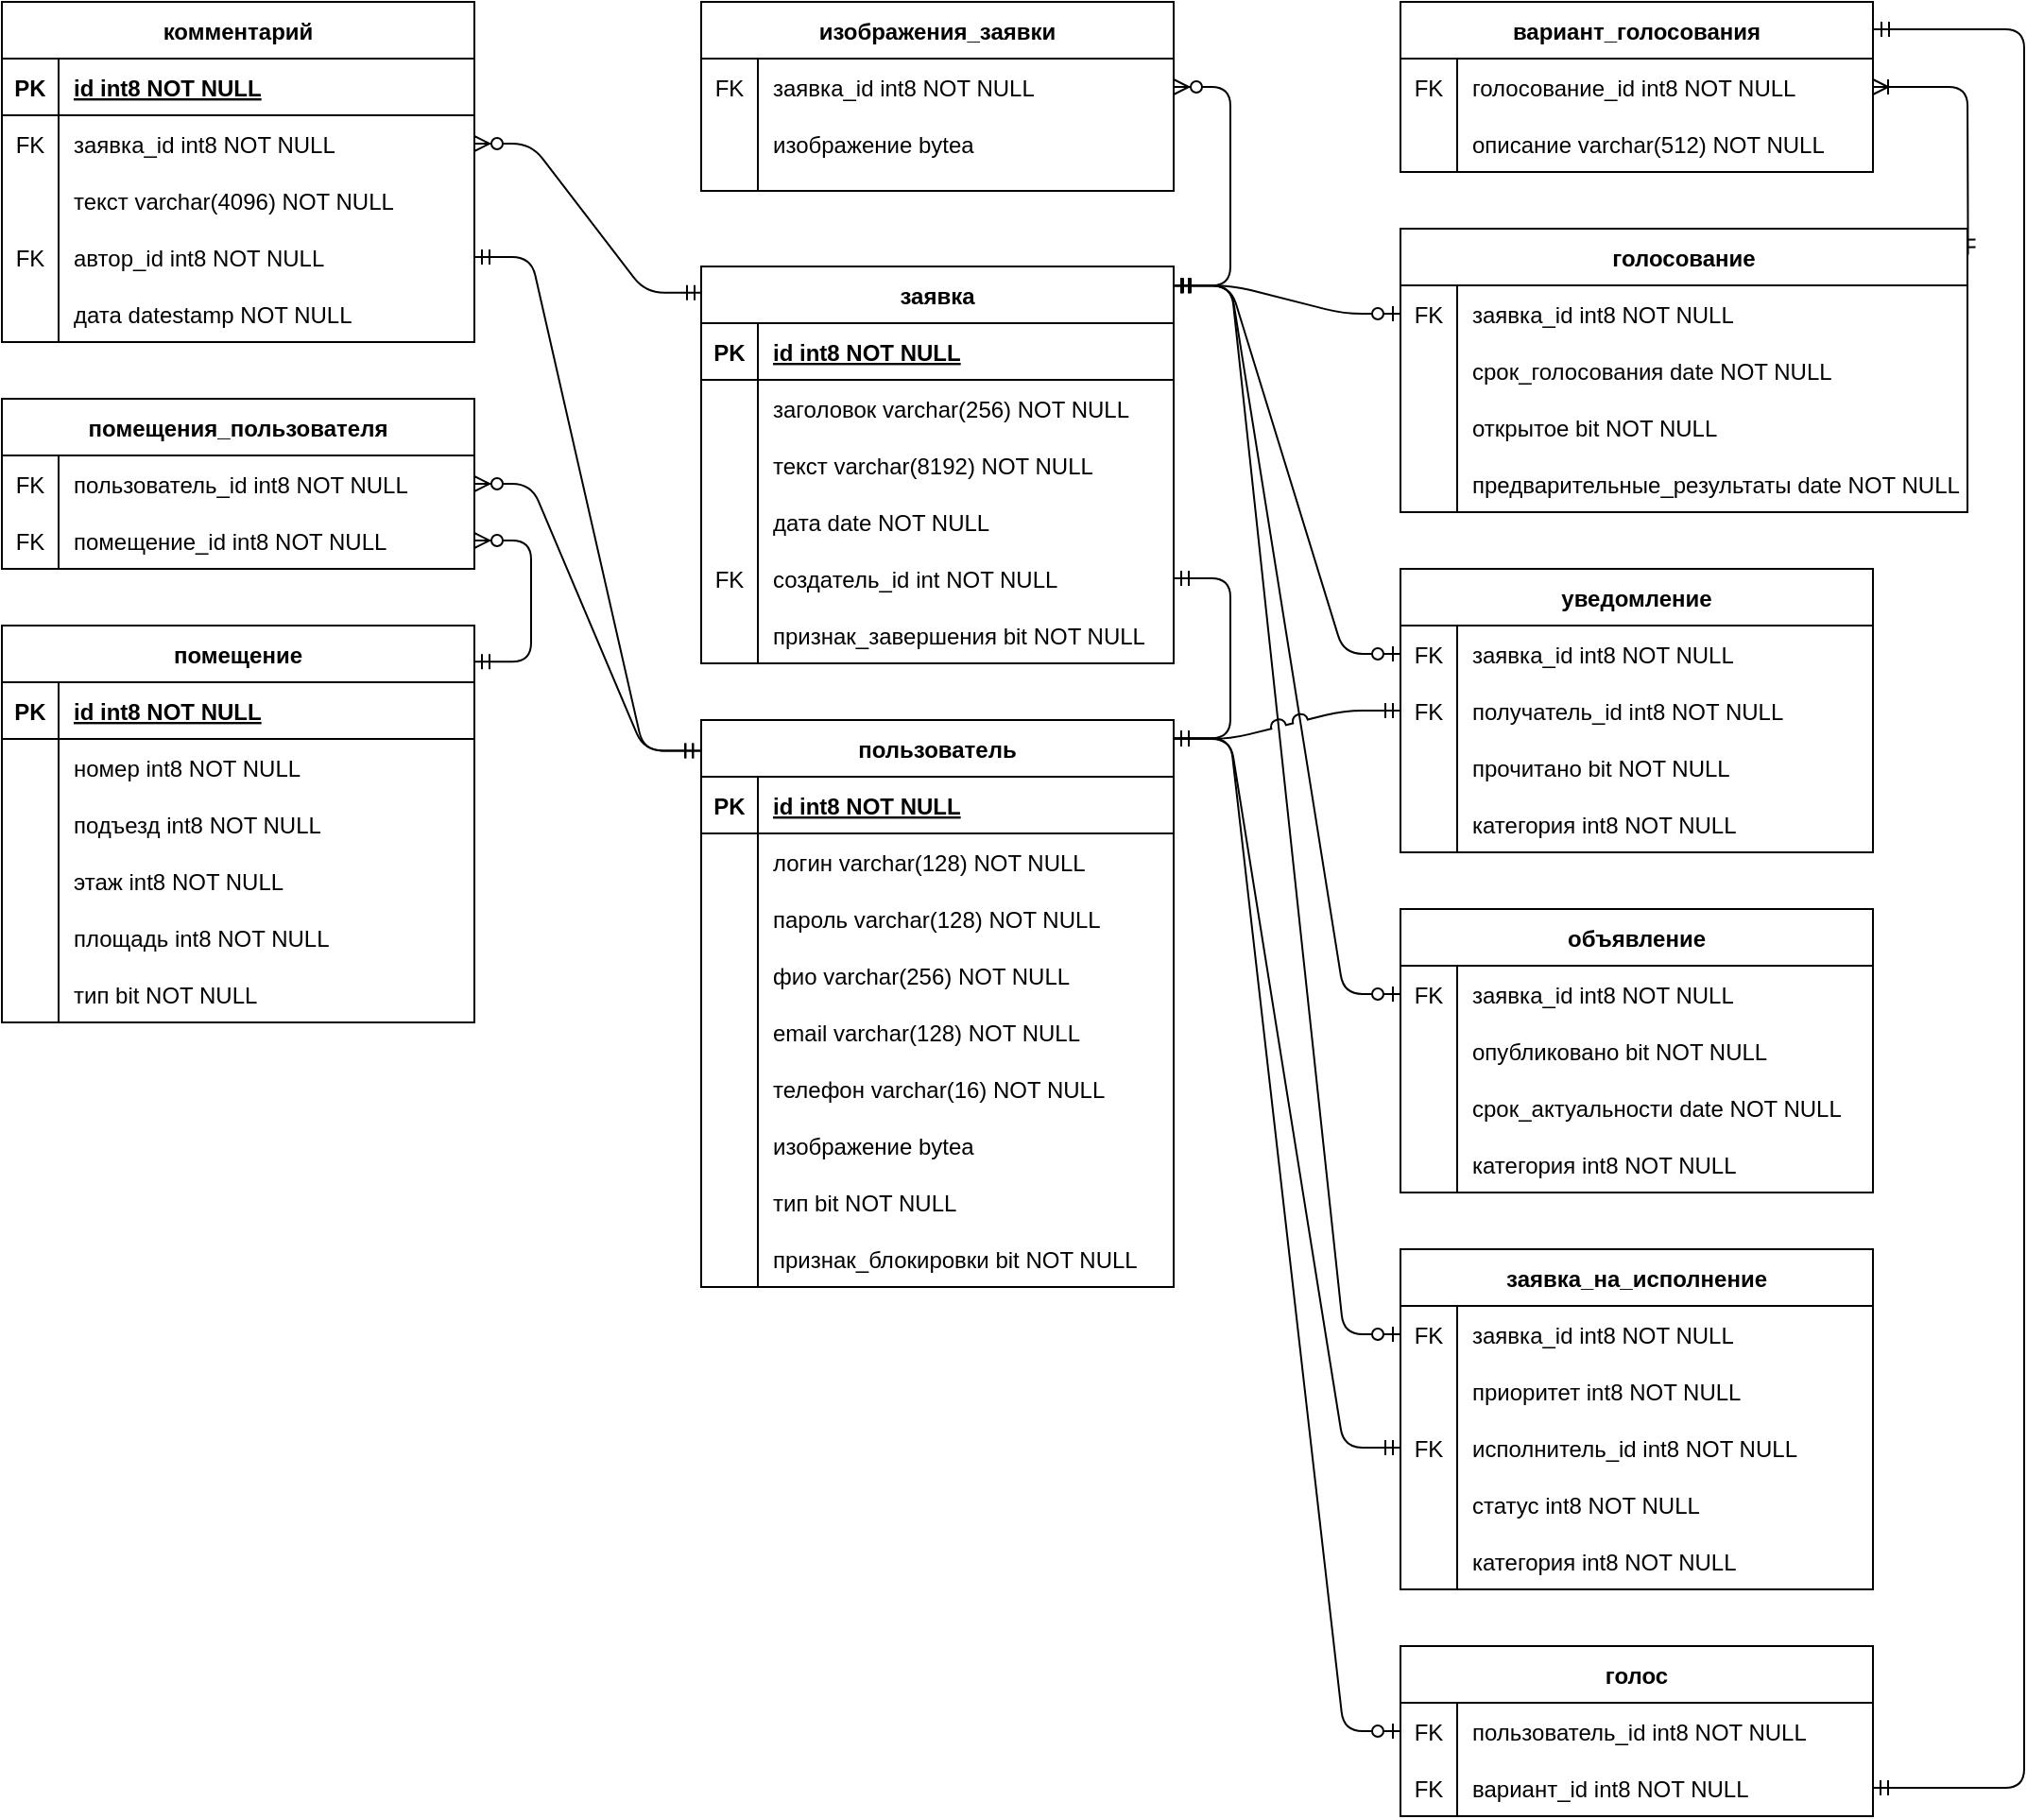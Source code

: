 <mxfile version="15.8.7" type="device"><diagram id="R2lEEEUBdFMjLlhIrx00" name="Page-1"><mxGraphModel dx="2926" dy="1074" grid="1" gridSize="10" guides="1" tooltips="1" connect="1" arrows="1" fold="1" page="1" pageScale="1" pageWidth="850" pageHeight="1100" math="0" shadow="0" extFonts="Permanent Marker^https://fonts.googleapis.com/css?family=Permanent+Marker"><root><mxCell id="0"/><mxCell id="1" parent="0"/><mxCell id="8ZTCsH6urxIoF9FmZI5w-26" value="пользователь" style="shape=table;startSize=30;container=1;collapsible=1;childLayout=tableLayout;fixedRows=1;rowLines=0;fontStyle=1;align=center;resizeLast=1;" parent="1" vertex="1"><mxGeometry x="-430" y="420" width="250" height="300" as="geometry"/></mxCell><mxCell id="8ZTCsH6urxIoF9FmZI5w-27" value="" style="shape=partialRectangle;collapsible=0;dropTarget=0;pointerEvents=0;fillColor=none;points=[[0,0.5],[1,0.5]];portConstraint=eastwest;top=0;left=0;right=0;bottom=1;" parent="8ZTCsH6urxIoF9FmZI5w-26" vertex="1"><mxGeometry y="30" width="250" height="30" as="geometry"/></mxCell><mxCell id="8ZTCsH6urxIoF9FmZI5w-28" value="PK" style="shape=partialRectangle;overflow=hidden;connectable=0;fillColor=none;top=0;left=0;bottom=0;right=0;fontStyle=1;" parent="8ZTCsH6urxIoF9FmZI5w-27" vertex="1"><mxGeometry width="30" height="30" as="geometry"><mxRectangle width="30" height="30" as="alternateBounds"/></mxGeometry></mxCell><mxCell id="8ZTCsH6urxIoF9FmZI5w-29" value="id int8 NOT NULL " style="shape=partialRectangle;overflow=hidden;connectable=0;fillColor=none;top=0;left=0;bottom=0;right=0;align=left;spacingLeft=6;fontStyle=5;" parent="8ZTCsH6urxIoF9FmZI5w-27" vertex="1"><mxGeometry x="30" width="220" height="30" as="geometry"><mxRectangle width="220" height="30" as="alternateBounds"/></mxGeometry></mxCell><mxCell id="8ZTCsH6urxIoF9FmZI5w-30" value="" style="shape=partialRectangle;collapsible=0;dropTarget=0;pointerEvents=0;fillColor=none;points=[[0,0.5],[1,0.5]];portConstraint=eastwest;top=0;left=0;right=0;bottom=0;" parent="8ZTCsH6urxIoF9FmZI5w-26" vertex="1"><mxGeometry y="60" width="250" height="30" as="geometry"/></mxCell><mxCell id="8ZTCsH6urxIoF9FmZI5w-31" value="" style="shape=partialRectangle;overflow=hidden;connectable=0;fillColor=none;top=0;left=0;bottom=0;right=0;" parent="8ZTCsH6urxIoF9FmZI5w-30" vertex="1"><mxGeometry width="30" height="30" as="geometry"><mxRectangle width="30" height="30" as="alternateBounds"/></mxGeometry></mxCell><mxCell id="8ZTCsH6urxIoF9FmZI5w-32" value="логин varchar(128) NOT NULL" style="shape=partialRectangle;overflow=hidden;connectable=0;fillColor=none;top=0;left=0;bottom=0;right=0;align=left;spacingLeft=6;" parent="8ZTCsH6urxIoF9FmZI5w-30" vertex="1"><mxGeometry x="30" width="220" height="30" as="geometry"><mxRectangle width="220" height="30" as="alternateBounds"/></mxGeometry></mxCell><mxCell id="8ZTCsH6urxIoF9FmZI5w-114" value="" style="shape=partialRectangle;collapsible=0;dropTarget=0;pointerEvents=0;fillColor=none;points=[[0,0.5],[1,0.5]];portConstraint=eastwest;top=0;left=0;right=0;bottom=0;" parent="8ZTCsH6urxIoF9FmZI5w-26" vertex="1"><mxGeometry y="90" width="250" height="30" as="geometry"/></mxCell><mxCell id="8ZTCsH6urxIoF9FmZI5w-115" value="" style="shape=partialRectangle;overflow=hidden;connectable=0;fillColor=none;top=0;left=0;bottom=0;right=0;" parent="8ZTCsH6urxIoF9FmZI5w-114" vertex="1"><mxGeometry width="30" height="30" as="geometry"><mxRectangle width="30" height="30" as="alternateBounds"/></mxGeometry></mxCell><mxCell id="8ZTCsH6urxIoF9FmZI5w-116" value="пароль varchar(128) NOT NULL" style="shape=partialRectangle;overflow=hidden;connectable=0;fillColor=none;top=0;left=0;bottom=0;right=0;align=left;spacingLeft=6;" parent="8ZTCsH6urxIoF9FmZI5w-114" vertex="1"><mxGeometry x="30" width="220" height="30" as="geometry"><mxRectangle width="220" height="30" as="alternateBounds"/></mxGeometry></mxCell><mxCell id="8ZTCsH6urxIoF9FmZI5w-117" value="" style="shape=partialRectangle;collapsible=0;dropTarget=0;pointerEvents=0;fillColor=none;points=[[0,0.5],[1,0.5]];portConstraint=eastwest;top=0;left=0;right=0;bottom=0;" parent="8ZTCsH6urxIoF9FmZI5w-26" vertex="1"><mxGeometry y="120" width="250" height="30" as="geometry"/></mxCell><mxCell id="8ZTCsH6urxIoF9FmZI5w-118" value="" style="shape=partialRectangle;overflow=hidden;connectable=0;fillColor=none;top=0;left=0;bottom=0;right=0;" parent="8ZTCsH6urxIoF9FmZI5w-117" vertex="1"><mxGeometry width="30" height="30" as="geometry"><mxRectangle width="30" height="30" as="alternateBounds"/></mxGeometry></mxCell><mxCell id="8ZTCsH6urxIoF9FmZI5w-119" value="фио varchar(256) NOT NULL" style="shape=partialRectangle;overflow=hidden;connectable=0;fillColor=none;top=0;left=0;bottom=0;right=0;align=left;spacingLeft=6;" parent="8ZTCsH6urxIoF9FmZI5w-117" vertex="1"><mxGeometry x="30" width="220" height="30" as="geometry"><mxRectangle width="220" height="30" as="alternateBounds"/></mxGeometry></mxCell><mxCell id="8ZTCsH6urxIoF9FmZI5w-120" value="" style="shape=partialRectangle;collapsible=0;dropTarget=0;pointerEvents=0;fillColor=none;points=[[0,0.5],[1,0.5]];portConstraint=eastwest;top=0;left=0;right=0;bottom=0;" parent="8ZTCsH6urxIoF9FmZI5w-26" vertex="1"><mxGeometry y="150" width="250" height="30" as="geometry"/></mxCell><mxCell id="8ZTCsH6urxIoF9FmZI5w-121" value="" style="shape=partialRectangle;overflow=hidden;connectable=0;fillColor=none;top=0;left=0;bottom=0;right=0;" parent="8ZTCsH6urxIoF9FmZI5w-120" vertex="1"><mxGeometry width="30" height="30" as="geometry"><mxRectangle width="30" height="30" as="alternateBounds"/></mxGeometry></mxCell><mxCell id="8ZTCsH6urxIoF9FmZI5w-122" value="email varchar(128) NOT NULL" style="shape=partialRectangle;overflow=hidden;connectable=0;fillColor=none;top=0;left=0;bottom=0;right=0;align=left;spacingLeft=6;" parent="8ZTCsH6urxIoF9FmZI5w-120" vertex="1"><mxGeometry x="30" width="220" height="30" as="geometry"><mxRectangle width="220" height="30" as="alternateBounds"/></mxGeometry></mxCell><mxCell id="8ZTCsH6urxIoF9FmZI5w-123" value="" style="shape=partialRectangle;collapsible=0;dropTarget=0;pointerEvents=0;fillColor=none;points=[[0,0.5],[1,0.5]];portConstraint=eastwest;top=0;left=0;right=0;bottom=0;" parent="8ZTCsH6urxIoF9FmZI5w-26" vertex="1"><mxGeometry y="180" width="250" height="30" as="geometry"/></mxCell><mxCell id="8ZTCsH6urxIoF9FmZI5w-124" value="" style="shape=partialRectangle;overflow=hidden;connectable=0;fillColor=none;top=0;left=0;bottom=0;right=0;" parent="8ZTCsH6urxIoF9FmZI5w-123" vertex="1"><mxGeometry width="30" height="30" as="geometry"><mxRectangle width="30" height="30" as="alternateBounds"/></mxGeometry></mxCell><mxCell id="8ZTCsH6urxIoF9FmZI5w-125" value="телефон varchar(16) NOT NULL" style="shape=partialRectangle;overflow=hidden;connectable=0;fillColor=none;top=0;left=0;bottom=0;right=0;align=left;spacingLeft=6;" parent="8ZTCsH6urxIoF9FmZI5w-123" vertex="1"><mxGeometry x="30" width="220" height="30" as="geometry"><mxRectangle width="220" height="30" as="alternateBounds"/></mxGeometry></mxCell><mxCell id="8ZTCsH6urxIoF9FmZI5w-126" value="" style="shape=partialRectangle;collapsible=0;dropTarget=0;pointerEvents=0;fillColor=none;points=[[0,0.5],[1,0.5]];portConstraint=eastwest;top=0;left=0;right=0;bottom=0;" parent="8ZTCsH6urxIoF9FmZI5w-26" vertex="1"><mxGeometry y="210" width="250" height="30" as="geometry"/></mxCell><mxCell id="8ZTCsH6urxIoF9FmZI5w-127" value="" style="shape=partialRectangle;overflow=hidden;connectable=0;fillColor=none;top=0;left=0;bottom=0;right=0;" parent="8ZTCsH6urxIoF9FmZI5w-126" vertex="1"><mxGeometry width="30" height="30" as="geometry"><mxRectangle width="30" height="30" as="alternateBounds"/></mxGeometry></mxCell><mxCell id="8ZTCsH6urxIoF9FmZI5w-128" value="изображение bytea" style="shape=partialRectangle;overflow=hidden;connectable=0;fillColor=none;top=0;left=0;bottom=0;right=0;align=left;spacingLeft=6;" parent="8ZTCsH6urxIoF9FmZI5w-126" vertex="1"><mxGeometry x="30" width="220" height="30" as="geometry"><mxRectangle width="220" height="30" as="alternateBounds"/></mxGeometry></mxCell><mxCell id="8ZTCsH6urxIoF9FmZI5w-129" value="" style="shape=partialRectangle;collapsible=0;dropTarget=0;pointerEvents=0;fillColor=none;points=[[0,0.5],[1,0.5]];portConstraint=eastwest;top=0;left=0;right=0;bottom=0;" parent="8ZTCsH6urxIoF9FmZI5w-26" vertex="1"><mxGeometry y="240" width="250" height="30" as="geometry"/></mxCell><mxCell id="8ZTCsH6urxIoF9FmZI5w-130" value="" style="shape=partialRectangle;overflow=hidden;connectable=0;fillColor=none;top=0;left=0;bottom=0;right=0;" parent="8ZTCsH6urxIoF9FmZI5w-129" vertex="1"><mxGeometry width="30" height="30" as="geometry"><mxRectangle width="30" height="30" as="alternateBounds"/></mxGeometry></mxCell><mxCell id="8ZTCsH6urxIoF9FmZI5w-131" value="тип bit NOT NULL" style="shape=partialRectangle;overflow=hidden;connectable=0;fillColor=none;top=0;left=0;bottom=0;right=0;align=left;spacingLeft=6;" parent="8ZTCsH6urxIoF9FmZI5w-129" vertex="1"><mxGeometry x="30" width="220" height="30" as="geometry"><mxRectangle width="220" height="30" as="alternateBounds"/></mxGeometry></mxCell><mxCell id="8ZTCsH6urxIoF9FmZI5w-132" value="" style="shape=partialRectangle;collapsible=0;dropTarget=0;pointerEvents=0;fillColor=none;points=[[0,0.5],[1,0.5]];portConstraint=eastwest;top=0;left=0;right=0;bottom=0;" parent="8ZTCsH6urxIoF9FmZI5w-26" vertex="1"><mxGeometry y="270" width="250" height="30" as="geometry"/></mxCell><mxCell id="8ZTCsH6urxIoF9FmZI5w-133" value="" style="shape=partialRectangle;overflow=hidden;connectable=0;fillColor=none;top=0;left=0;bottom=0;right=0;" parent="8ZTCsH6urxIoF9FmZI5w-132" vertex="1"><mxGeometry width="30" height="30" as="geometry"><mxRectangle width="30" height="30" as="alternateBounds"/></mxGeometry></mxCell><mxCell id="8ZTCsH6urxIoF9FmZI5w-134" value="признак_блокировки bit NOT NULL" style="shape=partialRectangle;overflow=hidden;connectable=0;fillColor=none;top=0;left=0;bottom=0;right=0;align=left;spacingLeft=6;" parent="8ZTCsH6urxIoF9FmZI5w-132" vertex="1"><mxGeometry x="30" width="220" height="30" as="geometry"><mxRectangle width="220" height="30" as="alternateBounds"/></mxGeometry></mxCell><mxCell id="8ZTCsH6urxIoF9FmZI5w-68" value="помещение" style="shape=table;startSize=30;container=1;collapsible=1;childLayout=tableLayout;fixedRows=1;rowLines=0;fontStyle=1;align=center;resizeLast=1;" parent="1" vertex="1"><mxGeometry x="-800" y="370" width="250" height="210" as="geometry"/></mxCell><mxCell id="8ZTCsH6urxIoF9FmZI5w-69" value="" style="shape=partialRectangle;collapsible=0;dropTarget=0;pointerEvents=0;fillColor=none;points=[[0,0.5],[1,0.5]];portConstraint=eastwest;top=0;left=0;right=0;bottom=1;" parent="8ZTCsH6urxIoF9FmZI5w-68" vertex="1"><mxGeometry y="30" width="250" height="30" as="geometry"/></mxCell><mxCell id="8ZTCsH6urxIoF9FmZI5w-70" value="PK" style="shape=partialRectangle;overflow=hidden;connectable=0;fillColor=none;top=0;left=0;bottom=0;right=0;fontStyle=1;" parent="8ZTCsH6urxIoF9FmZI5w-69" vertex="1"><mxGeometry width="30" height="30" as="geometry"><mxRectangle width="30" height="30" as="alternateBounds"/></mxGeometry></mxCell><mxCell id="8ZTCsH6urxIoF9FmZI5w-71" value="id int8 NOT NULL " style="shape=partialRectangle;overflow=hidden;connectable=0;fillColor=none;top=0;left=0;bottom=0;right=0;align=left;spacingLeft=6;fontStyle=5;" parent="8ZTCsH6urxIoF9FmZI5w-69" vertex="1"><mxGeometry x="30" width="220" height="30" as="geometry"><mxRectangle width="220" height="30" as="alternateBounds"/></mxGeometry></mxCell><mxCell id="8ZTCsH6urxIoF9FmZI5w-155" value="" style="shape=partialRectangle;collapsible=0;dropTarget=0;pointerEvents=0;fillColor=none;points=[[0,0.5],[1,0.5]];portConstraint=eastwest;top=0;left=0;right=0;bottom=0;" parent="8ZTCsH6urxIoF9FmZI5w-68" vertex="1"><mxGeometry y="60" width="250" height="30" as="geometry"/></mxCell><mxCell id="8ZTCsH6urxIoF9FmZI5w-156" value="" style="shape=partialRectangle;overflow=hidden;connectable=0;fillColor=none;top=0;left=0;bottom=0;right=0;" parent="8ZTCsH6urxIoF9FmZI5w-155" vertex="1"><mxGeometry width="30" height="30" as="geometry"><mxRectangle width="30" height="30" as="alternateBounds"/></mxGeometry></mxCell><mxCell id="8ZTCsH6urxIoF9FmZI5w-157" value="номер int8 NOT NULL" style="shape=partialRectangle;overflow=hidden;connectable=0;fillColor=none;top=0;left=0;bottom=0;right=0;align=left;spacingLeft=6;" parent="8ZTCsH6urxIoF9FmZI5w-155" vertex="1"><mxGeometry x="30" width="220" height="30" as="geometry"><mxRectangle width="220" height="30" as="alternateBounds"/></mxGeometry></mxCell><mxCell id="8ZTCsH6urxIoF9FmZI5w-158" value="" style="shape=partialRectangle;collapsible=0;dropTarget=0;pointerEvents=0;fillColor=none;points=[[0,0.5],[1,0.5]];portConstraint=eastwest;top=0;left=0;right=0;bottom=0;" parent="8ZTCsH6urxIoF9FmZI5w-68" vertex="1"><mxGeometry y="90" width="250" height="30" as="geometry"/></mxCell><mxCell id="8ZTCsH6urxIoF9FmZI5w-159" value="" style="shape=partialRectangle;overflow=hidden;connectable=0;fillColor=none;top=0;left=0;bottom=0;right=0;" parent="8ZTCsH6urxIoF9FmZI5w-158" vertex="1"><mxGeometry width="30" height="30" as="geometry"><mxRectangle width="30" height="30" as="alternateBounds"/></mxGeometry></mxCell><mxCell id="8ZTCsH6urxIoF9FmZI5w-160" value="подъезд int8 NOT NULL" style="shape=partialRectangle;overflow=hidden;connectable=0;fillColor=none;top=0;left=0;bottom=0;right=0;align=left;spacingLeft=6;" parent="8ZTCsH6urxIoF9FmZI5w-158" vertex="1"><mxGeometry x="30" width="220" height="30" as="geometry"><mxRectangle width="220" height="30" as="alternateBounds"/></mxGeometry></mxCell><mxCell id="8ZTCsH6urxIoF9FmZI5w-161" value="" style="shape=partialRectangle;collapsible=0;dropTarget=0;pointerEvents=0;fillColor=none;points=[[0,0.5],[1,0.5]];portConstraint=eastwest;top=0;left=0;right=0;bottom=0;" parent="8ZTCsH6urxIoF9FmZI5w-68" vertex="1"><mxGeometry y="120" width="250" height="30" as="geometry"/></mxCell><mxCell id="8ZTCsH6urxIoF9FmZI5w-162" value="" style="shape=partialRectangle;overflow=hidden;connectable=0;fillColor=none;top=0;left=0;bottom=0;right=0;" parent="8ZTCsH6urxIoF9FmZI5w-161" vertex="1"><mxGeometry width="30" height="30" as="geometry"><mxRectangle width="30" height="30" as="alternateBounds"/></mxGeometry></mxCell><mxCell id="8ZTCsH6urxIoF9FmZI5w-163" value="этаж int8 NOT NULL" style="shape=partialRectangle;overflow=hidden;connectable=0;fillColor=none;top=0;left=0;bottom=0;right=0;align=left;spacingLeft=6;" parent="8ZTCsH6urxIoF9FmZI5w-161" vertex="1"><mxGeometry x="30" width="220" height="30" as="geometry"><mxRectangle width="220" height="30" as="alternateBounds"/></mxGeometry></mxCell><mxCell id="8ZTCsH6urxIoF9FmZI5w-164" value="" style="shape=partialRectangle;collapsible=0;dropTarget=0;pointerEvents=0;fillColor=none;points=[[0,0.5],[1,0.5]];portConstraint=eastwest;top=0;left=0;right=0;bottom=0;" parent="8ZTCsH6urxIoF9FmZI5w-68" vertex="1"><mxGeometry y="150" width="250" height="30" as="geometry"/></mxCell><mxCell id="8ZTCsH6urxIoF9FmZI5w-165" value="" style="shape=partialRectangle;overflow=hidden;connectable=0;fillColor=none;top=0;left=0;bottom=0;right=0;" parent="8ZTCsH6urxIoF9FmZI5w-164" vertex="1"><mxGeometry width="30" height="30" as="geometry"><mxRectangle width="30" height="30" as="alternateBounds"/></mxGeometry></mxCell><mxCell id="8ZTCsH6urxIoF9FmZI5w-166" value="площадь int8 NOT NULL" style="shape=partialRectangle;overflow=hidden;connectable=0;fillColor=none;top=0;left=0;bottom=0;right=0;align=left;spacingLeft=6;" parent="8ZTCsH6urxIoF9FmZI5w-164" vertex="1"><mxGeometry x="30" width="220" height="30" as="geometry"><mxRectangle width="220" height="30" as="alternateBounds"/></mxGeometry></mxCell><mxCell id="8ZTCsH6urxIoF9FmZI5w-167" value="" style="shape=partialRectangle;collapsible=0;dropTarget=0;pointerEvents=0;fillColor=none;points=[[0,0.5],[1,0.5]];portConstraint=eastwest;top=0;left=0;right=0;bottom=0;" parent="8ZTCsH6urxIoF9FmZI5w-68" vertex="1"><mxGeometry y="180" width="250" height="30" as="geometry"/></mxCell><mxCell id="8ZTCsH6urxIoF9FmZI5w-168" value="" style="shape=partialRectangle;overflow=hidden;connectable=0;fillColor=none;top=0;left=0;bottom=0;right=0;" parent="8ZTCsH6urxIoF9FmZI5w-167" vertex="1"><mxGeometry width="30" height="30" as="geometry"><mxRectangle width="30" height="30" as="alternateBounds"/></mxGeometry></mxCell><mxCell id="8ZTCsH6urxIoF9FmZI5w-169" value="тип bit NOT NULL" style="shape=partialRectangle;overflow=hidden;connectable=0;fillColor=none;top=0;left=0;bottom=0;right=0;align=left;spacingLeft=6;" parent="8ZTCsH6urxIoF9FmZI5w-167" vertex="1"><mxGeometry x="30" width="220" height="30" as="geometry"><mxRectangle width="220" height="30" as="alternateBounds"/></mxGeometry></mxCell><mxCell id="8ZTCsH6urxIoF9FmZI5w-198" value="изображения_заявки" style="shape=table;startSize=30;container=1;collapsible=1;childLayout=tableLayout;fixedRows=1;rowLines=0;fontStyle=1;align=center;resizeLast=1;" parent="1" vertex="1"><mxGeometry x="-430" y="40" width="250" height="100" as="geometry"/></mxCell><mxCell id="8ZTCsH6urxIoF9FmZI5w-205" value="" style="shape=partialRectangle;collapsible=0;dropTarget=0;pointerEvents=0;fillColor=none;points=[[0,0.5],[1,0.5]];portConstraint=eastwest;top=0;left=0;right=0;bottom=0;" parent="8ZTCsH6urxIoF9FmZI5w-198" vertex="1"><mxGeometry y="30" width="250" height="30" as="geometry"/></mxCell><mxCell id="8ZTCsH6urxIoF9FmZI5w-206" value="FK" style="shape=partialRectangle;overflow=hidden;connectable=0;fillColor=none;top=0;left=0;bottom=0;right=0;" parent="8ZTCsH6urxIoF9FmZI5w-205" vertex="1"><mxGeometry width="30" height="30" as="geometry"><mxRectangle width="30" height="30" as="alternateBounds"/></mxGeometry></mxCell><mxCell id="8ZTCsH6urxIoF9FmZI5w-207" value="заявка_id int8 NOT NULL" style="shape=partialRectangle;overflow=hidden;connectable=0;fillColor=none;top=0;left=0;bottom=0;right=0;align=left;spacingLeft=6;" parent="8ZTCsH6urxIoF9FmZI5w-205" vertex="1"><mxGeometry x="30" width="220" height="30" as="geometry"><mxRectangle width="220" height="30" as="alternateBounds"/></mxGeometry></mxCell><mxCell id="8ZTCsH6urxIoF9FmZI5w-202" value="" style="shape=partialRectangle;collapsible=0;dropTarget=0;pointerEvents=0;fillColor=none;points=[[0,0.5],[1,0.5]];portConstraint=eastwest;top=0;left=0;right=0;bottom=0;" parent="8ZTCsH6urxIoF9FmZI5w-198" vertex="1"><mxGeometry y="60" width="250" height="30" as="geometry"/></mxCell><mxCell id="8ZTCsH6urxIoF9FmZI5w-203" value="" style="shape=partialRectangle;overflow=hidden;connectable=0;fillColor=none;top=0;left=0;bottom=0;right=0;" parent="8ZTCsH6urxIoF9FmZI5w-202" vertex="1"><mxGeometry width="30" height="30" as="geometry"><mxRectangle width="30" height="30" as="alternateBounds"/></mxGeometry></mxCell><mxCell id="8ZTCsH6urxIoF9FmZI5w-204" value="изображение bytea" style="shape=partialRectangle;overflow=hidden;connectable=0;fillColor=none;top=0;left=0;bottom=0;right=0;align=left;spacingLeft=6;" parent="8ZTCsH6urxIoF9FmZI5w-202" vertex="1"><mxGeometry x="30" width="220" height="30" as="geometry"><mxRectangle width="220" height="30" as="alternateBounds"/></mxGeometry></mxCell><mxCell id="8ZTCsH6urxIoF9FmZI5w-241" value="" style="edgeStyle=entityRelationEdgeStyle;fontSize=12;html=1;endArrow=ERzeroToMany;startArrow=ERmandOne;rounded=1;exitX=1;exitY=0.048;exitDx=0;exitDy=0;exitPerimeter=0;" parent="1" source="8ZTCsH6urxIoF9FmZI5w-5" target="8ZTCsH6urxIoF9FmZI5w-205" edge="1"><mxGeometry width="100" height="100" relative="1" as="geometry"><mxPoint x="70" y="450" as="sourcePoint"/><mxPoint x="170" y="350" as="targetPoint"/></mxGeometry></mxCell><mxCell id="8ZTCsH6urxIoF9FmZI5w-253" value="" style="edgeStyle=entityRelationEdgeStyle;fontSize=12;html=1;endArrow=ERzeroToOne;startArrow=ERmandOne;rounded=1;exitX=1.002;exitY=0.048;exitDx=0;exitDy=0;exitPerimeter=0;" parent="1" source="8ZTCsH6urxIoF9FmZI5w-5" target="8ZTCsH6urxIoF9FmZI5w-111" edge="1"><mxGeometry width="100" height="100" relative="1" as="geometry"><mxPoint x="330" y="450" as="sourcePoint"/><mxPoint x="440" y="230" as="targetPoint"/></mxGeometry></mxCell><mxCell id="8ZTCsH6urxIoF9FmZI5w-254" value="" style="edgeStyle=entityRelationEdgeStyle;fontSize=12;html=1;endArrow=ERmandOne;startArrow=ERmandOne;rounded=1;exitX=1;exitY=0.032;exitDx=0;exitDy=0;exitPerimeter=0;" parent="1" source="8ZTCsH6urxIoF9FmZI5w-26" target="8ZTCsH6urxIoF9FmZI5w-270" edge="1"><mxGeometry width="100" height="100" relative="1" as="geometry"><mxPoint x="-80" y="580" as="sourcePoint"/><mxPoint x="-10" y="290" as="targetPoint"/></mxGeometry></mxCell><mxCell id="8ZTCsH6urxIoF9FmZI5w-255" value="" style="edgeStyle=entityRelationEdgeStyle;fontSize=12;html=1;endArrow=ERmandOne;startArrow=ERmandOne;rounded=1;" parent="1" target="8ZTCsH6urxIoF9FmZI5w-96" edge="1"><mxGeometry width="100" height="100" relative="1" as="geometry"><mxPoint x="-180" y="430" as="sourcePoint"/><mxPoint x="430" y="300" as="targetPoint"/></mxGeometry></mxCell><mxCell id="8ZTCsH6urxIoF9FmZI5w-256" value="" style="edgeStyle=entityRelationEdgeStyle;fontSize=12;html=1;endArrow=ERzeroToMany;startArrow=ERmandOne;rounded=1;exitX=0.002;exitY=0.066;exitDx=0;exitDy=0;exitPerimeter=0;" parent="1" source="8ZTCsH6urxIoF9FmZI5w-5" target="8ZTCsH6urxIoF9FmZI5w-176" edge="1"><mxGeometry width="100" height="100" relative="1" as="geometry"><mxPoint x="530" y="400" as="sourcePoint"/><mxPoint x="630" y="300" as="targetPoint"/></mxGeometry></mxCell><mxCell id="8ZTCsH6urxIoF9FmZI5w-257" value="" style="edgeStyle=entityRelationEdgeStyle;fontSize=12;html=1;endArrow=ERmandOne;startArrow=ERmandOne;rounded=1;exitX=-0.002;exitY=0.054;exitDx=0;exitDy=0;exitPerimeter=0;" parent="1" source="8ZTCsH6urxIoF9FmZI5w-26" target="8ZTCsH6urxIoF9FmZI5w-170" edge="1"><mxGeometry width="100" height="100" relative="1" as="geometry"><mxPoint x="250" y="480" as="sourcePoint"/><mxPoint x="350" y="380" as="targetPoint"/></mxGeometry></mxCell><mxCell id="8ZTCsH6urxIoF9FmZI5w-263" value="" style="group" parent="1" vertex="1" connectable="0"><mxGeometry x="-740" y="40" width="250" height="190" as="geometry"/></mxCell><mxCell id="8ZTCsH6urxIoF9FmZI5w-19" value="комментарий" style="shape=table;startSize=30;container=1;collapsible=1;childLayout=tableLayout;fixedRows=1;rowLines=0;fontStyle=1;align=center;resizeLast=1;" parent="8ZTCsH6urxIoF9FmZI5w-263" vertex="1"><mxGeometry x="-60" width="250" height="180" as="geometry"/></mxCell><mxCell id="1UoAUE1Tya5WBZGNQhZK-6" value="" style="shape=partialRectangle;collapsible=0;dropTarget=0;pointerEvents=0;fillColor=none;points=[[0,0.5],[1,0.5]];portConstraint=eastwest;top=0;left=0;right=0;bottom=1;" parent="8ZTCsH6urxIoF9FmZI5w-19" vertex="1"><mxGeometry y="30" width="250" height="30" as="geometry"/></mxCell><mxCell id="1UoAUE1Tya5WBZGNQhZK-7" value="PK" style="shape=partialRectangle;overflow=hidden;connectable=0;fillColor=none;top=0;left=0;bottom=0;right=0;fontStyle=1;container=0;" parent="1UoAUE1Tya5WBZGNQhZK-6" vertex="1"><mxGeometry width="30" height="30" as="geometry"><mxRectangle width="30" height="30" as="alternateBounds"/></mxGeometry></mxCell><mxCell id="1UoAUE1Tya5WBZGNQhZK-8" value="id int8 NOT NULL " style="shape=partialRectangle;overflow=hidden;connectable=0;fillColor=none;top=0;left=0;bottom=0;right=0;align=left;spacingLeft=6;fontStyle=5;container=0;" parent="1UoAUE1Tya5WBZGNQhZK-6" vertex="1"><mxGeometry x="30" width="220" height="30" as="geometry"><mxRectangle width="220" height="30" as="alternateBounds"/></mxGeometry></mxCell><mxCell id="8ZTCsH6urxIoF9FmZI5w-176" value="" style="shape=partialRectangle;collapsible=0;dropTarget=0;pointerEvents=0;fillColor=none;points=[[0,0.5],[1,0.5]];portConstraint=eastwest;top=0;left=0;right=0;bottom=0;" parent="8ZTCsH6urxIoF9FmZI5w-19" vertex="1"><mxGeometry y="60" width="250" height="30" as="geometry"/></mxCell><mxCell id="8ZTCsH6urxIoF9FmZI5w-177" value="FK" style="shape=partialRectangle;overflow=hidden;connectable=0;fillColor=none;top=0;left=0;bottom=0;right=0;" parent="8ZTCsH6urxIoF9FmZI5w-176" vertex="1"><mxGeometry width="30" height="30" as="geometry"><mxRectangle width="30" height="30" as="alternateBounds"/></mxGeometry></mxCell><mxCell id="8ZTCsH6urxIoF9FmZI5w-178" value="заявка_id int8 NOT NULL" style="shape=partialRectangle;overflow=hidden;connectable=0;fillColor=none;top=0;left=0;bottom=0;right=0;align=left;spacingLeft=6;" parent="8ZTCsH6urxIoF9FmZI5w-176" vertex="1"><mxGeometry x="30" width="220" height="30" as="geometry"><mxRectangle width="220" height="30" as="alternateBounds"/></mxGeometry></mxCell><mxCell id="8ZTCsH6urxIoF9FmZI5w-23" value="" style="shape=partialRectangle;collapsible=0;dropTarget=0;pointerEvents=0;fillColor=none;points=[[0,0.5],[1,0.5]];portConstraint=eastwest;top=0;left=0;right=0;bottom=0;" parent="8ZTCsH6urxIoF9FmZI5w-19" vertex="1"><mxGeometry y="90" width="250" height="30" as="geometry"/></mxCell><mxCell id="8ZTCsH6urxIoF9FmZI5w-24" value="" style="shape=partialRectangle;overflow=hidden;connectable=0;fillColor=none;top=0;left=0;bottom=0;right=0;" parent="8ZTCsH6urxIoF9FmZI5w-23" vertex="1"><mxGeometry width="30" height="30" as="geometry"><mxRectangle width="30" height="30" as="alternateBounds"/></mxGeometry></mxCell><mxCell id="8ZTCsH6urxIoF9FmZI5w-25" value="текст varchar(4096) NOT NULL" style="shape=partialRectangle;overflow=hidden;connectable=0;fillColor=none;top=0;left=0;bottom=0;right=0;align=left;spacingLeft=6;" parent="8ZTCsH6urxIoF9FmZI5w-23" vertex="1"><mxGeometry x="30" width="220" height="30" as="geometry"><mxRectangle width="220" height="30" as="alternateBounds"/></mxGeometry></mxCell><mxCell id="8ZTCsH6urxIoF9FmZI5w-170" value="" style="shape=partialRectangle;collapsible=0;dropTarget=0;pointerEvents=0;fillColor=none;points=[[0,0.5],[1,0.5]];portConstraint=eastwest;top=0;left=0;right=0;bottom=0;" parent="8ZTCsH6urxIoF9FmZI5w-19" vertex="1"><mxGeometry y="120" width="250" height="30" as="geometry"/></mxCell><mxCell id="8ZTCsH6urxIoF9FmZI5w-171" value="FK" style="shape=partialRectangle;overflow=hidden;connectable=0;fillColor=none;top=0;left=0;bottom=0;right=0;" parent="8ZTCsH6urxIoF9FmZI5w-170" vertex="1"><mxGeometry width="30" height="30" as="geometry"><mxRectangle width="30" height="30" as="alternateBounds"/></mxGeometry></mxCell><mxCell id="8ZTCsH6urxIoF9FmZI5w-172" value="автор_id int8 NOT NULL" style="shape=partialRectangle;overflow=hidden;connectable=0;fillColor=none;top=0;left=0;bottom=0;right=0;align=left;spacingLeft=6;" parent="8ZTCsH6urxIoF9FmZI5w-170" vertex="1"><mxGeometry x="30" width="220" height="30" as="geometry"><mxRectangle width="220" height="30" as="alternateBounds"/></mxGeometry></mxCell><mxCell id="8ZTCsH6urxIoF9FmZI5w-173" value="" style="shape=partialRectangle;collapsible=0;dropTarget=0;pointerEvents=0;fillColor=none;points=[[0,0.5],[1,0.5]];portConstraint=eastwest;top=0;left=0;right=0;bottom=0;" parent="8ZTCsH6urxIoF9FmZI5w-19" vertex="1"><mxGeometry y="150" width="250" height="30" as="geometry"/></mxCell><mxCell id="8ZTCsH6urxIoF9FmZI5w-174" value="" style="shape=partialRectangle;overflow=hidden;connectable=0;fillColor=none;top=0;left=0;bottom=0;right=0;" parent="8ZTCsH6urxIoF9FmZI5w-173" vertex="1"><mxGeometry width="30" height="30" as="geometry"><mxRectangle width="30" height="30" as="alternateBounds"/></mxGeometry></mxCell><mxCell id="8ZTCsH6urxIoF9FmZI5w-175" value="дата datestamp NOT NULL" style="shape=partialRectangle;overflow=hidden;connectable=0;fillColor=none;top=0;left=0;bottom=0;right=0;align=left;spacingLeft=6;" parent="8ZTCsH6urxIoF9FmZI5w-173" vertex="1"><mxGeometry x="30" width="220" height="30" as="geometry"><mxRectangle width="220" height="30" as="alternateBounds"/></mxGeometry></mxCell><mxCell id="8ZTCsH6urxIoF9FmZI5w-12" value="заявка_на_исполнение" style="shape=table;startSize=30;container=1;collapsible=1;childLayout=tableLayout;fixedRows=1;rowLines=0;fontStyle=1;align=center;resizeLast=1;" parent="1" vertex="1"><mxGeometry x="-60" y="700" width="250" height="180" as="geometry"/></mxCell><mxCell id="8ZTCsH6urxIoF9FmZI5w-111" value="" style="shape=partialRectangle;collapsible=0;dropTarget=0;pointerEvents=0;fillColor=none;points=[[0,0.5],[1,0.5]];portConstraint=eastwest;top=0;left=0;right=0;bottom=0;" parent="8ZTCsH6urxIoF9FmZI5w-12" vertex="1"><mxGeometry y="30" width="250" height="30" as="geometry"/></mxCell><mxCell id="8ZTCsH6urxIoF9FmZI5w-112" value="FK" style="shape=partialRectangle;overflow=hidden;connectable=0;fillColor=none;top=0;left=0;bottom=0;right=0;container=0;" parent="8ZTCsH6urxIoF9FmZI5w-111" vertex="1"><mxGeometry width="30" height="30" as="geometry"><mxRectangle width="30" height="30" as="alternateBounds"/></mxGeometry></mxCell><mxCell id="8ZTCsH6urxIoF9FmZI5w-113" value="заявка_id int8 NOT NULL" style="shape=partialRectangle;overflow=hidden;connectable=0;fillColor=none;top=0;left=0;bottom=0;right=0;align=left;spacingLeft=6;container=0;" parent="8ZTCsH6urxIoF9FmZI5w-111" vertex="1"><mxGeometry x="30" width="220" height="30" as="geometry"><mxRectangle width="220" height="30" as="alternateBounds"/></mxGeometry></mxCell><mxCell id="8ZTCsH6urxIoF9FmZI5w-16" value="" style="shape=partialRectangle;collapsible=0;dropTarget=0;pointerEvents=0;fillColor=none;points=[[0,0.5],[1,0.5]];portConstraint=eastwest;top=0;left=0;right=0;bottom=0;" parent="8ZTCsH6urxIoF9FmZI5w-12" vertex="1"><mxGeometry y="60" width="250" height="30" as="geometry"/></mxCell><mxCell id="8ZTCsH6urxIoF9FmZI5w-17" value="" style="shape=partialRectangle;overflow=hidden;connectable=0;fillColor=none;top=0;left=0;bottom=0;right=0;container=0;" parent="8ZTCsH6urxIoF9FmZI5w-16" vertex="1"><mxGeometry width="30" height="30" as="geometry"><mxRectangle width="30" height="30" as="alternateBounds"/></mxGeometry></mxCell><mxCell id="8ZTCsH6urxIoF9FmZI5w-18" value="приоритет int8 NOT NULL" style="shape=partialRectangle;overflow=hidden;connectable=0;fillColor=none;top=0;left=0;bottom=0;right=0;align=left;spacingLeft=6;container=0;" parent="8ZTCsH6urxIoF9FmZI5w-16" vertex="1"><mxGeometry x="30" width="220" height="30" as="geometry"><mxRectangle width="220" height="30" as="alternateBounds"/></mxGeometry></mxCell><mxCell id="8ZTCsH6urxIoF9FmZI5w-96" value="" style="shape=partialRectangle;collapsible=0;dropTarget=0;pointerEvents=0;fillColor=none;points=[[0,0.5],[1,0.5]];portConstraint=eastwest;top=0;left=0;right=0;bottom=0;" parent="8ZTCsH6urxIoF9FmZI5w-12" vertex="1"><mxGeometry y="90" width="250" height="30" as="geometry"/></mxCell><mxCell id="8ZTCsH6urxIoF9FmZI5w-97" value="FK" style="shape=partialRectangle;overflow=hidden;connectable=0;fillColor=none;top=0;left=0;bottom=0;right=0;container=0;" parent="8ZTCsH6urxIoF9FmZI5w-96" vertex="1"><mxGeometry width="30" height="30" as="geometry"><mxRectangle width="30" height="30" as="alternateBounds"/></mxGeometry></mxCell><mxCell id="8ZTCsH6urxIoF9FmZI5w-98" value="исполнитель_id int8 NOT NULL" style="shape=partialRectangle;overflow=hidden;connectable=0;fillColor=none;top=0;left=0;bottom=0;right=0;align=left;spacingLeft=6;container=0;" parent="8ZTCsH6urxIoF9FmZI5w-96" vertex="1"><mxGeometry x="30" width="220" height="30" as="geometry"><mxRectangle width="220" height="30" as="alternateBounds"/></mxGeometry></mxCell><mxCell id="8ZTCsH6urxIoF9FmZI5w-99" value="" style="shape=partialRectangle;collapsible=0;dropTarget=0;pointerEvents=0;fillColor=none;points=[[0,0.5],[1,0.5]];portConstraint=eastwest;top=0;left=0;right=0;bottom=0;" parent="8ZTCsH6urxIoF9FmZI5w-12" vertex="1"><mxGeometry y="120" width="250" height="30" as="geometry"/></mxCell><mxCell id="8ZTCsH6urxIoF9FmZI5w-100" value="" style="shape=partialRectangle;overflow=hidden;connectable=0;fillColor=none;top=0;left=0;bottom=0;right=0;container=0;" parent="8ZTCsH6urxIoF9FmZI5w-99" vertex="1"><mxGeometry width="30" height="30" as="geometry"><mxRectangle width="30" height="30" as="alternateBounds"/></mxGeometry></mxCell><mxCell id="8ZTCsH6urxIoF9FmZI5w-101" value="статус int8 NOT NULL" style="shape=partialRectangle;overflow=hidden;connectable=0;fillColor=none;top=0;left=0;bottom=0;right=0;align=left;spacingLeft=6;container=0;" parent="8ZTCsH6urxIoF9FmZI5w-99" vertex="1"><mxGeometry x="30" width="220" height="30" as="geometry"><mxRectangle width="220" height="30" as="alternateBounds"/></mxGeometry></mxCell><mxCell id="8ZTCsH6urxIoF9FmZI5w-102" value="" style="shape=partialRectangle;collapsible=0;dropTarget=0;pointerEvents=0;fillColor=none;points=[[0,0.5],[1,0.5]];portConstraint=eastwest;top=0;left=0;right=0;bottom=0;" parent="8ZTCsH6urxIoF9FmZI5w-12" vertex="1"><mxGeometry y="150" width="250" height="30" as="geometry"/></mxCell><mxCell id="8ZTCsH6urxIoF9FmZI5w-103" value="" style="shape=partialRectangle;overflow=hidden;connectable=0;fillColor=none;top=0;left=0;bottom=0;right=0;container=0;" parent="8ZTCsH6urxIoF9FmZI5w-102" vertex="1"><mxGeometry width="30" height="30" as="geometry"><mxRectangle width="30" height="30" as="alternateBounds"/></mxGeometry></mxCell><mxCell id="8ZTCsH6urxIoF9FmZI5w-104" value="категория int8 NOT NULL" style="shape=partialRectangle;overflow=hidden;connectable=0;fillColor=none;top=0;left=0;bottom=0;right=0;align=left;spacingLeft=6;container=0;" parent="8ZTCsH6urxIoF9FmZI5w-102" vertex="1"><mxGeometry x="30" width="220" height="30" as="geometry"><mxRectangle width="220" height="30" as="alternateBounds"/></mxGeometry></mxCell><mxCell id="8ZTCsH6urxIoF9FmZI5w-264" value="" style="edgeStyle=entityRelationEdgeStyle;fontSize=12;html=1;endArrow=ERzeroToOne;startArrow=ERmandOne;rounded=1;exitX=1.001;exitY=0.048;exitDx=0;exitDy=0;exitPerimeter=0;" parent="1" source="8ZTCsH6urxIoF9FmZI5w-5" target="8ZTCsH6urxIoF9FmZI5w-37" edge="1"><mxGeometry width="100" height="100" relative="1" as="geometry"><mxPoint x="-180" y="180" as="sourcePoint"/><mxPoint x="400" y="520" as="targetPoint"/></mxGeometry></mxCell><mxCell id="8ZTCsH6urxIoF9FmZI5w-265" value="" style="edgeStyle=entityRelationEdgeStyle;fontSize=12;html=1;endArrow=ERzeroToOne;startArrow=ERmandOne;rounded=1;exitX=1.004;exitY=0.048;exitDx=0;exitDy=0;exitPerimeter=0;" parent="1" source="8ZTCsH6urxIoF9FmZI5w-5" target="8ZTCsH6urxIoF9FmZI5w-51" edge="1"><mxGeometry width="100" height="100" relative="1" as="geometry"><mxPoint x="-180" y="180" as="sourcePoint"/><mxPoint x="340" y="750" as="targetPoint"/></mxGeometry></mxCell><mxCell id="8ZTCsH6urxIoF9FmZI5w-266" value="" style="group;rotation=90;" parent="1" vertex="1" connectable="0"><mxGeometry x="-430" y="180" width="250" height="210" as="geometry"/></mxCell><mxCell id="8ZTCsH6urxIoF9FmZI5w-5" value="заявка" style="shape=table;startSize=30;container=1;collapsible=1;childLayout=tableLayout;fixedRows=1;rowLines=0;fontStyle=1;align=center;resizeLast=1;" parent="8ZTCsH6urxIoF9FmZI5w-266" vertex="1"><mxGeometry width="250" height="210" as="geometry"/></mxCell><mxCell id="8ZTCsH6urxIoF9FmZI5w-6" value="" style="shape=partialRectangle;collapsible=0;dropTarget=0;pointerEvents=0;fillColor=none;points=[[0,0.5],[1,0.5]];portConstraint=eastwest;top=0;left=0;right=0;bottom=1;" parent="8ZTCsH6urxIoF9FmZI5w-5" vertex="1"><mxGeometry y="30" width="250" height="30" as="geometry"/></mxCell><mxCell id="8ZTCsH6urxIoF9FmZI5w-7" value="PK" style="shape=partialRectangle;overflow=hidden;connectable=0;fillColor=none;top=0;left=0;bottom=0;right=0;fontStyle=1;container=0;" parent="8ZTCsH6urxIoF9FmZI5w-6" vertex="1"><mxGeometry width="30" height="30" as="geometry"><mxRectangle width="30" height="30" as="alternateBounds"/></mxGeometry></mxCell><mxCell id="8ZTCsH6urxIoF9FmZI5w-8" value="id int8 NOT NULL " style="shape=partialRectangle;overflow=hidden;connectable=0;fillColor=none;top=0;left=0;bottom=0;right=0;align=left;spacingLeft=6;fontStyle=5;container=0;" parent="8ZTCsH6urxIoF9FmZI5w-6" vertex="1"><mxGeometry x="30" width="220" height="30" as="geometry"><mxRectangle width="220" height="30" as="alternateBounds"/></mxGeometry></mxCell><mxCell id="8ZTCsH6urxIoF9FmZI5w-9" value="" style="shape=partialRectangle;collapsible=0;dropTarget=0;pointerEvents=0;fillColor=none;points=[[0,0.5],[1,0.5]];portConstraint=eastwest;top=0;left=0;right=0;bottom=0;" parent="8ZTCsH6urxIoF9FmZI5w-5" vertex="1"><mxGeometry y="60" width="250" height="30" as="geometry"/></mxCell><mxCell id="8ZTCsH6urxIoF9FmZI5w-10" value="" style="shape=partialRectangle;overflow=hidden;connectable=0;fillColor=none;top=0;left=0;bottom=0;right=0;container=0;" parent="8ZTCsH6urxIoF9FmZI5w-9" vertex="1"><mxGeometry width="30" height="30" as="geometry"><mxRectangle width="30" height="30" as="alternateBounds"/></mxGeometry></mxCell><mxCell id="8ZTCsH6urxIoF9FmZI5w-11" value="заголовок varchar(256) NOT NULL" style="shape=partialRectangle;overflow=hidden;connectable=0;fillColor=none;top=0;left=0;bottom=0;right=0;align=left;spacingLeft=6;container=0;" parent="8ZTCsH6urxIoF9FmZI5w-9" vertex="1"><mxGeometry x="30" width="220" height="30" as="geometry"><mxRectangle width="220" height="30" as="alternateBounds"/></mxGeometry></mxCell><mxCell id="8ZTCsH6urxIoF9FmZI5w-90" value="текст varchar(8192) NOT NULL" style="shape=partialRectangle;overflow=hidden;connectable=0;fillColor=none;top=0;left=0;bottom=0;right=0;align=left;spacingLeft=6;container=0;" parent="8ZTCsH6urxIoF9FmZI5w-266" vertex="1"><mxGeometry x="30" y="90" width="220" height="30" as="geometry"><mxRectangle width="220" height="30" as="alternateBounds"/></mxGeometry></mxCell><mxCell id="8ZTCsH6urxIoF9FmZI5w-92" value="дата date NOT NULL" style="shape=partialRectangle;overflow=hidden;connectable=0;fillColor=none;top=0;left=0;bottom=0;right=0;align=left;spacingLeft=6;container=0;" parent="8ZTCsH6urxIoF9FmZI5w-266" vertex="1"><mxGeometry x="30" y="120" width="220" height="30" as="geometry"><mxRectangle width="220" height="30" as="alternateBounds"/></mxGeometry></mxCell><mxCell id="8ZTCsH6urxIoF9FmZI5w-95" value="признак_завершения bit NOT NULL" style="shape=partialRectangle;overflow=hidden;connectable=0;fillColor=none;top=0;left=0;bottom=0;right=0;align=left;spacingLeft=6;container=0;" parent="8ZTCsH6urxIoF9FmZI5w-266" vertex="1"><mxGeometry x="30" y="180" width="220" height="30" as="geometry"><mxRectangle width="220" height="30" as="alternateBounds"/></mxGeometry></mxCell><mxCell id="8ZTCsH6urxIoF9FmZI5w-270" value="" style="shape=partialRectangle;collapsible=0;dropTarget=0;pointerEvents=0;fillColor=none;points=[[0,0.5],[1,0.5]];portConstraint=eastwest;top=0;left=0;right=0;bottom=0;" parent="8ZTCsH6urxIoF9FmZI5w-266" vertex="1"><mxGeometry y="150" width="250" height="30" as="geometry"/></mxCell><mxCell id="8ZTCsH6urxIoF9FmZI5w-271" value="FK" style="shape=partialRectangle;overflow=hidden;connectable=0;fillColor=none;top=0;left=0;bottom=0;right=0;container=0;" parent="8ZTCsH6urxIoF9FmZI5w-270" vertex="1"><mxGeometry width="30" height="30" as="geometry"><mxRectangle width="30" height="30" as="alternateBounds"/></mxGeometry></mxCell><mxCell id="8ZTCsH6urxIoF9FmZI5w-272" value="создатель_id int NOT NULL" style="shape=partialRectangle;overflow=hidden;connectable=0;fillColor=none;top=0;left=0;bottom=0;right=0;align=left;spacingLeft=6;container=0;" parent="8ZTCsH6urxIoF9FmZI5w-270" vertex="1"><mxGeometry x="30" width="220" height="30" as="geometry"><mxRectangle width="220" height="30" as="alternateBounds"/></mxGeometry></mxCell><mxCell id="8ZTCsH6urxIoF9FmZI5w-273" value="" style="edgeStyle=entityRelationEdgeStyle;fontSize=12;html=1;endArrow=ERzeroToOne;startArrow=ERmandOne;rounded=1;exitX=1;exitY=0.032;exitDx=0;exitDy=0;exitPerimeter=0;" parent="1" target="8ZTCsH6urxIoF9FmZI5w-44" edge="1" source="8ZTCsH6urxIoF9FmZI5w-26"><mxGeometry width="100" height="100" relative="1" as="geometry"><mxPoint x="-180" y="420" as="sourcePoint"/><mxPoint x="440" y="560" as="targetPoint"/></mxGeometry></mxCell><mxCell id="8ZTCsH6urxIoF9FmZI5w-275" value="" style="edgeStyle=elbowEdgeStyle;fontSize=12;html=1;endArrow=ERmandOne;startArrow=ERmandOne;rounded=1;exitX=1.002;exitY=0.161;exitDx=0;exitDy=0;exitPerimeter=0;" parent="1" source="8ZTCsH6urxIoF9FmZI5w-54" target="8ZTCsH6urxIoF9FmZI5w-180" edge="1"><mxGeometry width="100" height="100" relative="1" as="geometry"><mxPoint x="190" y="85" as="sourcePoint"/><mxPoint x="1210" y="850" as="targetPoint"/><Array as="points"><mxPoint x="270" y="430"/><mxPoint x="310" y="470"/></Array></mxGeometry></mxCell><mxCell id="8ZTCsH6urxIoF9FmZI5w-277" value="" style="edgeStyle=elbowEdgeStyle;fontSize=12;html=1;endArrow=ERoneToMany;startArrow=ERmandOne;rounded=1;exitX=1.001;exitY=0.092;exitDx=0;exitDy=0;exitPerimeter=0;" parent="1" source="8ZTCsH6urxIoF9FmZI5w-47" target="8ZTCsH6urxIoF9FmZI5w-189" edge="1"><mxGeometry width="100" height="100" relative="1" as="geometry"><mxPoint x="240" y="170" as="sourcePoint"/><mxPoint x="840" y="920" as="targetPoint"/><Array as="points"><mxPoint x="240" y="120"/></Array></mxGeometry></mxCell><mxCell id="8ZTCsH6urxIoF9FmZI5w-278" value="" style="edgeStyle=entityRelationEdgeStyle;fontSize=12;html=1;endArrow=ERzeroToMany;startArrow=ERmandOne;rounded=1;exitX=1;exitY=0.091;exitDx=0;exitDy=0;exitPerimeter=0;" parent="1" source="8ZTCsH6urxIoF9FmZI5w-68" target="8ZTCsH6urxIoF9FmZI5w-65" edge="1"><mxGeometry width="100" height="100" relative="1" as="geometry"><mxPoint x="460" y="980" as="sourcePoint"/><mxPoint x="560" y="880" as="targetPoint"/></mxGeometry></mxCell><mxCell id="8ZTCsH6urxIoF9FmZI5w-279" value="" style="edgeStyle=entityRelationEdgeStyle;fontSize=12;html=1;endArrow=ERzeroToMany;startArrow=ERmandOne;rounded=1;exitX=-0.001;exitY=0.054;exitDx=0;exitDy=0;exitPerimeter=0;" parent="1" source="8ZTCsH6urxIoF9FmZI5w-26" target="8ZTCsH6urxIoF9FmZI5w-209" edge="1"><mxGeometry width="100" height="100" relative="1" as="geometry"><mxPoint x="490" y="1140" as="sourcePoint"/><mxPoint x="590" y="1040" as="targetPoint"/></mxGeometry></mxCell><mxCell id="8ZTCsH6urxIoF9FmZI5w-33" value="объявление" style="shape=table;startSize=30;container=1;collapsible=1;childLayout=tableLayout;fixedRows=1;rowLines=0;fontStyle=1;align=center;resizeLast=1;" parent="1" vertex="1"><mxGeometry x="-60" y="520" width="250" height="150" as="geometry"/></mxCell><mxCell id="8ZTCsH6urxIoF9FmZI5w-37" value="" style="shape=partialRectangle;collapsible=0;dropTarget=0;pointerEvents=0;fillColor=none;points=[[0,0.5],[1,0.5]];portConstraint=eastwest;top=0;left=0;right=0;bottom=0;" parent="8ZTCsH6urxIoF9FmZI5w-33" vertex="1"><mxGeometry y="30" width="250" height="30" as="geometry"/></mxCell><mxCell id="8ZTCsH6urxIoF9FmZI5w-38" value="FK" style="shape=partialRectangle;overflow=hidden;connectable=0;fillColor=none;top=0;left=0;bottom=0;right=0;" parent="8ZTCsH6urxIoF9FmZI5w-37" vertex="1"><mxGeometry width="30" height="30" as="geometry"><mxRectangle width="30" height="30" as="alternateBounds"/></mxGeometry></mxCell><mxCell id="8ZTCsH6urxIoF9FmZI5w-39" value="заявка_id int8 NOT NULL" style="shape=partialRectangle;overflow=hidden;connectable=0;fillColor=none;top=0;left=0;bottom=0;right=0;align=left;spacingLeft=6;" parent="8ZTCsH6urxIoF9FmZI5w-37" vertex="1"><mxGeometry x="30" width="220" height="30" as="geometry"><mxRectangle width="220" height="30" as="alternateBounds"/></mxGeometry></mxCell><mxCell id="FjWqonM9vhpmdsv5sSWR-13" value="" style="shape=partialRectangle;collapsible=0;dropTarget=0;pointerEvents=0;fillColor=none;points=[[0,0.5],[1,0.5]];portConstraint=eastwest;top=0;left=0;right=0;bottom=0;" parent="8ZTCsH6urxIoF9FmZI5w-33" vertex="1"><mxGeometry y="60" width="250" height="30" as="geometry"/></mxCell><mxCell id="FjWqonM9vhpmdsv5sSWR-14" value="" style="shape=partialRectangle;overflow=hidden;connectable=0;fillColor=none;top=0;left=0;bottom=0;right=0;" parent="FjWqonM9vhpmdsv5sSWR-13" vertex="1"><mxGeometry width="30" height="30" as="geometry"><mxRectangle width="30" height="30" as="alternateBounds"/></mxGeometry></mxCell><mxCell id="FjWqonM9vhpmdsv5sSWR-15" value="опубликовано bit NOT NULL" style="shape=partialRectangle;overflow=hidden;connectable=0;fillColor=none;top=0;left=0;bottom=0;right=0;align=left;spacingLeft=6;" parent="FjWqonM9vhpmdsv5sSWR-13" vertex="1"><mxGeometry x="30" width="220" height="30" as="geometry"><mxRectangle width="220" height="30" as="alternateBounds"/></mxGeometry></mxCell><mxCell id="8ZTCsH6urxIoF9FmZI5w-143" value="" style="shape=partialRectangle;collapsible=0;dropTarget=0;pointerEvents=0;fillColor=none;points=[[0,0.5],[1,0.5]];portConstraint=eastwest;top=0;left=0;right=0;bottom=0;" parent="8ZTCsH6urxIoF9FmZI5w-33" vertex="1"><mxGeometry y="90" width="250" height="30" as="geometry"/></mxCell><mxCell id="8ZTCsH6urxIoF9FmZI5w-144" value="" style="shape=partialRectangle;overflow=hidden;connectable=0;fillColor=none;top=0;left=0;bottom=0;right=0;" parent="8ZTCsH6urxIoF9FmZI5w-143" vertex="1"><mxGeometry width="30" height="30" as="geometry"><mxRectangle width="30" height="30" as="alternateBounds"/></mxGeometry></mxCell><mxCell id="8ZTCsH6urxIoF9FmZI5w-145" value="срок_актуальности date NOT NULL" style="shape=partialRectangle;overflow=hidden;connectable=0;fillColor=none;top=0;left=0;bottom=0;right=0;align=left;spacingLeft=6;" parent="8ZTCsH6urxIoF9FmZI5w-143" vertex="1"><mxGeometry x="30" width="220" height="30" as="geometry"><mxRectangle width="220" height="30" as="alternateBounds"/></mxGeometry></mxCell><mxCell id="FjWqonM9vhpmdsv5sSWR-16" value="" style="shape=partialRectangle;collapsible=0;dropTarget=0;pointerEvents=0;fillColor=none;points=[[0,0.5],[1,0.5]];portConstraint=eastwest;top=0;left=0;right=0;bottom=0;" parent="8ZTCsH6urxIoF9FmZI5w-33" vertex="1"><mxGeometry y="120" width="250" height="30" as="geometry"/></mxCell><mxCell id="FjWqonM9vhpmdsv5sSWR-17" value="" style="shape=partialRectangle;overflow=hidden;connectable=0;fillColor=none;top=0;left=0;bottom=0;right=0;" parent="FjWqonM9vhpmdsv5sSWR-16" vertex="1"><mxGeometry width="30" height="30" as="geometry"><mxRectangle width="30" height="30" as="alternateBounds"/></mxGeometry></mxCell><mxCell id="FjWqonM9vhpmdsv5sSWR-18" value="категория int8 NOT NULL" style="shape=partialRectangle;overflow=hidden;connectable=0;fillColor=none;top=0;left=0;bottom=0;right=0;align=left;spacingLeft=6;" parent="FjWqonM9vhpmdsv5sSWR-16" vertex="1"><mxGeometry x="30" width="220" height="30" as="geometry"><mxRectangle width="220" height="30" as="alternateBounds"/></mxGeometry></mxCell><mxCell id="8ZTCsH6urxIoF9FmZI5w-47" value="голосование" style="shape=table;startSize=30;container=1;collapsible=1;childLayout=tableLayout;fixedRows=1;rowLines=0;fontStyle=1;align=center;resizeLast=1;" parent="1" vertex="1"><mxGeometry x="-60" y="160" width="300" height="150" as="geometry"/></mxCell><mxCell id="8ZTCsH6urxIoF9FmZI5w-51" value="" style="shape=partialRectangle;collapsible=0;dropTarget=0;pointerEvents=0;fillColor=none;points=[[0,0.5],[1,0.5]];portConstraint=eastwest;top=0;left=0;right=0;bottom=0;" parent="8ZTCsH6urxIoF9FmZI5w-47" vertex="1"><mxGeometry y="30" width="300" height="30" as="geometry"/></mxCell><mxCell id="8ZTCsH6urxIoF9FmZI5w-52" value="FK" style="shape=partialRectangle;overflow=hidden;connectable=0;fillColor=none;top=0;left=0;bottom=0;right=0;" parent="8ZTCsH6urxIoF9FmZI5w-51" vertex="1"><mxGeometry width="30" height="30" as="geometry"><mxRectangle width="30" height="30" as="alternateBounds"/></mxGeometry></mxCell><mxCell id="8ZTCsH6urxIoF9FmZI5w-53" value="заявка_id int8 NOT NULL" style="shape=partialRectangle;overflow=hidden;connectable=0;fillColor=none;top=0;left=0;bottom=0;right=0;align=left;spacingLeft=6;" parent="8ZTCsH6urxIoF9FmZI5w-51" vertex="1"><mxGeometry x="30" width="270" height="30" as="geometry"><mxRectangle width="270" height="30" as="alternateBounds"/></mxGeometry></mxCell><mxCell id="8ZTCsH6urxIoF9FmZI5w-146" value="" style="shape=partialRectangle;collapsible=0;dropTarget=0;pointerEvents=0;fillColor=none;points=[[0,0.5],[1,0.5]];portConstraint=eastwest;top=0;left=0;right=0;bottom=0;" parent="8ZTCsH6urxIoF9FmZI5w-47" vertex="1"><mxGeometry y="60" width="300" height="30" as="geometry"/></mxCell><mxCell id="8ZTCsH6urxIoF9FmZI5w-147" value="" style="shape=partialRectangle;overflow=hidden;connectable=0;fillColor=none;top=0;left=0;bottom=0;right=0;" parent="8ZTCsH6urxIoF9FmZI5w-146" vertex="1"><mxGeometry width="30" height="30" as="geometry"><mxRectangle width="30" height="30" as="alternateBounds"/></mxGeometry></mxCell><mxCell id="8ZTCsH6urxIoF9FmZI5w-148" value="срок_голосования date NOT NULL" style="shape=partialRectangle;overflow=hidden;connectable=0;fillColor=none;top=0;left=0;bottom=0;right=0;align=left;spacingLeft=6;" parent="8ZTCsH6urxIoF9FmZI5w-146" vertex="1"><mxGeometry x="30" width="270" height="30" as="geometry"><mxRectangle width="270" height="30" as="alternateBounds"/></mxGeometry></mxCell><mxCell id="FjWqonM9vhpmdsv5sSWR-1" value="" style="shape=partialRectangle;collapsible=0;dropTarget=0;pointerEvents=0;fillColor=none;points=[[0,0.5],[1,0.5]];portConstraint=eastwest;top=0;left=0;right=0;bottom=0;" parent="8ZTCsH6urxIoF9FmZI5w-47" vertex="1"><mxGeometry y="90" width="300" height="30" as="geometry"/></mxCell><mxCell id="FjWqonM9vhpmdsv5sSWR-2" value="" style="shape=partialRectangle;overflow=hidden;connectable=0;fillColor=none;top=0;left=0;bottom=0;right=0;" parent="FjWqonM9vhpmdsv5sSWR-1" vertex="1"><mxGeometry width="30" height="30" as="geometry"><mxRectangle width="30" height="30" as="alternateBounds"/></mxGeometry></mxCell><mxCell id="FjWqonM9vhpmdsv5sSWR-3" value="открытое bit NOT NULL" style="shape=partialRectangle;overflow=hidden;connectable=0;fillColor=none;top=0;left=0;bottom=0;right=0;align=left;spacingLeft=6;" parent="FjWqonM9vhpmdsv5sSWR-1" vertex="1"><mxGeometry x="30" width="270" height="30" as="geometry"><mxRectangle width="270" height="30" as="alternateBounds"/></mxGeometry></mxCell><mxCell id="FjWqonM9vhpmdsv5sSWR-7" value="" style="shape=partialRectangle;collapsible=0;dropTarget=0;pointerEvents=0;fillColor=none;points=[[0,0.5],[1,0.5]];portConstraint=eastwest;top=0;left=0;right=0;bottom=0;" parent="8ZTCsH6urxIoF9FmZI5w-47" vertex="1"><mxGeometry y="120" width="300" height="30" as="geometry"/></mxCell><mxCell id="FjWqonM9vhpmdsv5sSWR-8" value="" style="shape=partialRectangle;overflow=hidden;connectable=0;fillColor=none;top=0;left=0;bottom=0;right=0;" parent="FjWqonM9vhpmdsv5sSWR-7" vertex="1"><mxGeometry width="30" height="30" as="geometry"><mxRectangle width="30" height="30" as="alternateBounds"/></mxGeometry></mxCell><mxCell id="FjWqonM9vhpmdsv5sSWR-9" value="предварительные_результаты date NOT NULL" style="shape=partialRectangle;overflow=hidden;connectable=0;fillColor=none;top=0;left=0;bottom=0;right=0;align=left;spacingLeft=6;" parent="FjWqonM9vhpmdsv5sSWR-7" vertex="1"><mxGeometry x="30" width="270" height="30" as="geometry"><mxRectangle width="270" height="30" as="alternateBounds"/></mxGeometry></mxCell><mxCell id="8ZTCsH6urxIoF9FmZI5w-54" value="вариант_голосования" style="shape=table;startSize=30;container=1;collapsible=1;childLayout=tableLayout;fixedRows=1;rowLines=0;fontStyle=1;align=center;resizeLast=1;" parent="1" vertex="1"><mxGeometry x="-60" y="40" width="250" height="90" as="geometry"/></mxCell><mxCell id="8ZTCsH6urxIoF9FmZI5w-189" value="" style="shape=partialRectangle;collapsible=0;dropTarget=0;pointerEvents=0;fillColor=none;points=[[0,0.5],[1,0.5]];portConstraint=eastwest;top=0;left=0;right=0;bottom=0;" parent="8ZTCsH6urxIoF9FmZI5w-54" vertex="1"><mxGeometry y="30" width="250" height="30" as="geometry"/></mxCell><mxCell id="8ZTCsH6urxIoF9FmZI5w-190" value="FK" style="shape=partialRectangle;overflow=hidden;connectable=0;fillColor=none;top=0;left=0;bottom=0;right=0;" parent="8ZTCsH6urxIoF9FmZI5w-189" vertex="1"><mxGeometry width="30" height="30" as="geometry"><mxRectangle width="30" height="30" as="alternateBounds"/></mxGeometry></mxCell><mxCell id="8ZTCsH6urxIoF9FmZI5w-191" value="голосование_id int8 NOT NULL" style="shape=partialRectangle;overflow=hidden;connectable=0;fillColor=none;top=0;left=0;bottom=0;right=0;align=left;spacingLeft=6;" parent="8ZTCsH6urxIoF9FmZI5w-189" vertex="1"><mxGeometry x="30" width="220" height="30" as="geometry"><mxRectangle width="220" height="30" as="alternateBounds"/></mxGeometry></mxCell><mxCell id="8ZTCsH6urxIoF9FmZI5w-58" value="" style="shape=partialRectangle;collapsible=0;dropTarget=0;pointerEvents=0;fillColor=none;points=[[0,0.5],[1,0.5]];portConstraint=eastwest;top=0;left=0;right=0;bottom=0;" parent="8ZTCsH6urxIoF9FmZI5w-54" vertex="1"><mxGeometry y="60" width="250" height="30" as="geometry"/></mxCell><mxCell id="8ZTCsH6urxIoF9FmZI5w-59" value="" style="shape=partialRectangle;overflow=hidden;connectable=0;fillColor=none;top=0;left=0;bottom=0;right=0;" parent="8ZTCsH6urxIoF9FmZI5w-58" vertex="1"><mxGeometry width="30" height="30" as="geometry"><mxRectangle width="30" height="30" as="alternateBounds"/></mxGeometry></mxCell><mxCell id="8ZTCsH6urxIoF9FmZI5w-60" value="описание varchar(512) NOT NULL" style="shape=partialRectangle;overflow=hidden;connectable=0;fillColor=none;top=0;left=0;bottom=0;right=0;align=left;spacingLeft=6;" parent="8ZTCsH6urxIoF9FmZI5w-58" vertex="1"><mxGeometry x="30" width="220" height="30" as="geometry"><mxRectangle width="220" height="30" as="alternateBounds"/></mxGeometry></mxCell><mxCell id="8ZTCsH6urxIoF9FmZI5w-40" value="голос" style="shape=table;startSize=30;container=1;collapsible=1;childLayout=tableLayout;fixedRows=1;rowLines=0;fontStyle=1;align=center;resizeLast=1;" parent="1" vertex="1"><mxGeometry x="-60" y="910" width="250" height="90" as="geometry"/></mxCell><mxCell id="8ZTCsH6urxIoF9FmZI5w-44" value="" style="shape=partialRectangle;collapsible=0;dropTarget=0;pointerEvents=0;fillColor=none;points=[[0,0.5],[1,0.5]];portConstraint=eastwest;top=0;left=0;right=0;bottom=0;" parent="8ZTCsH6urxIoF9FmZI5w-40" vertex="1"><mxGeometry y="30" width="250" height="30" as="geometry"/></mxCell><mxCell id="8ZTCsH6urxIoF9FmZI5w-45" value="FK" style="shape=partialRectangle;overflow=hidden;connectable=0;fillColor=none;top=0;left=0;bottom=0;right=0;" parent="8ZTCsH6urxIoF9FmZI5w-44" vertex="1"><mxGeometry width="30" height="30" as="geometry"><mxRectangle width="30" height="30" as="alternateBounds"/></mxGeometry></mxCell><mxCell id="8ZTCsH6urxIoF9FmZI5w-46" value="пользователь_id int8 NOT NULL" style="shape=partialRectangle;overflow=hidden;connectable=0;fillColor=none;top=0;left=0;bottom=0;right=0;align=left;spacingLeft=6;" parent="8ZTCsH6urxIoF9FmZI5w-44" vertex="1"><mxGeometry x="30" width="220" height="30" as="geometry"><mxRectangle width="220" height="30" as="alternateBounds"/></mxGeometry></mxCell><mxCell id="8ZTCsH6urxIoF9FmZI5w-180" value="" style="shape=partialRectangle;collapsible=0;dropTarget=0;pointerEvents=0;fillColor=none;points=[[0,0.5],[1,0.5]];portConstraint=eastwest;top=0;left=0;right=0;bottom=0;" parent="8ZTCsH6urxIoF9FmZI5w-40" vertex="1"><mxGeometry y="60" width="250" height="30" as="geometry"/></mxCell><mxCell id="8ZTCsH6urxIoF9FmZI5w-181" value="FK" style="shape=partialRectangle;overflow=hidden;connectable=0;fillColor=none;top=0;left=0;bottom=0;right=0;" parent="8ZTCsH6urxIoF9FmZI5w-180" vertex="1"><mxGeometry width="30" height="30" as="geometry"><mxRectangle width="30" height="30" as="alternateBounds"/></mxGeometry></mxCell><mxCell id="8ZTCsH6urxIoF9FmZI5w-182" value="вариант_id int8 NOT NULL" style="shape=partialRectangle;overflow=hidden;connectable=0;fillColor=none;top=0;left=0;bottom=0;right=0;align=left;spacingLeft=6;" parent="8ZTCsH6urxIoF9FmZI5w-180" vertex="1"><mxGeometry x="30" width="220" height="30" as="geometry"><mxRectangle width="220" height="30" as="alternateBounds"/></mxGeometry></mxCell><mxCell id="8ZTCsH6urxIoF9FmZI5w-61" value="помещения_пользователя" style="shape=table;startSize=30;container=1;collapsible=1;childLayout=tableLayout;fixedRows=1;rowLines=0;fontStyle=1;align=center;resizeLast=1;" parent="1" vertex="1"><mxGeometry x="-800" y="250" width="250" height="90" as="geometry"/></mxCell><mxCell id="8ZTCsH6urxIoF9FmZI5w-209" value="" style="shape=partialRectangle;collapsible=0;dropTarget=0;pointerEvents=0;fillColor=none;points=[[0,0.5],[1,0.5]];portConstraint=eastwest;top=0;left=0;right=0;bottom=0;" parent="8ZTCsH6urxIoF9FmZI5w-61" vertex="1"><mxGeometry y="30" width="250" height="30" as="geometry"/></mxCell><mxCell id="8ZTCsH6urxIoF9FmZI5w-210" value="FK" style="shape=partialRectangle;overflow=hidden;connectable=0;fillColor=none;top=0;left=0;bottom=0;right=0;" parent="8ZTCsH6urxIoF9FmZI5w-209" vertex="1"><mxGeometry width="30" height="30" as="geometry"><mxRectangle width="30" height="30" as="alternateBounds"/></mxGeometry></mxCell><mxCell id="8ZTCsH6urxIoF9FmZI5w-211" value="пользователь_id int8 NOT NULL" style="shape=partialRectangle;overflow=hidden;connectable=0;fillColor=none;top=0;left=0;bottom=0;right=0;align=left;spacingLeft=6;" parent="8ZTCsH6urxIoF9FmZI5w-209" vertex="1"><mxGeometry x="30" width="220" height="30" as="geometry"><mxRectangle width="220" height="30" as="alternateBounds"/></mxGeometry></mxCell><mxCell id="8ZTCsH6urxIoF9FmZI5w-65" value="" style="shape=partialRectangle;collapsible=0;dropTarget=0;pointerEvents=0;fillColor=none;points=[[0,0.5],[1,0.5]];portConstraint=eastwest;top=0;left=0;right=0;bottom=0;" parent="8ZTCsH6urxIoF9FmZI5w-61" vertex="1"><mxGeometry y="60" width="250" height="30" as="geometry"/></mxCell><mxCell id="8ZTCsH6urxIoF9FmZI5w-66" value="FK" style="shape=partialRectangle;overflow=hidden;connectable=0;fillColor=none;top=0;left=0;bottom=0;right=0;" parent="8ZTCsH6urxIoF9FmZI5w-65" vertex="1"><mxGeometry width="30" height="30" as="geometry"><mxRectangle width="30" height="30" as="alternateBounds"/></mxGeometry></mxCell><mxCell id="8ZTCsH6urxIoF9FmZI5w-67" value="помещение_id int8 NOT NULL" style="shape=partialRectangle;overflow=hidden;connectable=0;fillColor=none;top=0;left=0;bottom=0;right=0;align=left;spacingLeft=6;" parent="8ZTCsH6urxIoF9FmZI5w-65" vertex="1"><mxGeometry x="30" width="220" height="30" as="geometry"><mxRectangle width="220" height="30" as="alternateBounds"/></mxGeometry></mxCell><mxCell id="1UoAUE1Tya5WBZGNQhZK-1" value="" style="endArrow=none;html=1;rounded=0;" parent="1" edge="1"><mxGeometry width="50" height="50" relative="1" as="geometry"><mxPoint x="-400" y="390" as="sourcePoint"/><mxPoint x="-400" y="270" as="targetPoint"/></mxGeometry></mxCell><mxCell id="1UoAUE1Tya5WBZGNQhZK-2" value="" style="endArrow=none;html=1;rounded=0;entryX=0.12;entryY=0.987;entryDx=0;entryDy=0;entryPerimeter=0;" parent="1" target="8ZTCsH6urxIoF9FmZI5w-202" edge="1"><mxGeometry width="50" height="50" relative="1" as="geometry"><mxPoint x="-400" y="140" as="sourcePoint"/><mxPoint x="-410" y="110" as="targetPoint"/></mxGeometry></mxCell><mxCell id="FpamgIyXfplS-20HRyLV-17" value="" style="group" vertex="1" connectable="0" parent="1"><mxGeometry x="-60" y="340" width="250" height="150" as="geometry"/></mxCell><mxCell id="FpamgIyXfplS-20HRyLV-1" value="уведомление" style="shape=table;startSize=30;container=1;collapsible=1;childLayout=tableLayout;fixedRows=1;rowLines=0;fontStyle=1;align=center;resizeLast=1;" vertex="1" parent="FpamgIyXfplS-20HRyLV-17"><mxGeometry width="250" height="150" as="geometry"/></mxCell><mxCell id="FpamgIyXfplS-20HRyLV-2" value="" style="shape=partialRectangle;collapsible=0;dropTarget=0;pointerEvents=0;fillColor=none;points=[[0,0.5],[1,0.5]];portConstraint=eastwest;top=0;left=0;right=0;bottom=0;" vertex="1" parent="FpamgIyXfplS-20HRyLV-1"><mxGeometry y="30" width="250" height="30" as="geometry"/></mxCell><mxCell id="FpamgIyXfplS-20HRyLV-3" value="FK" style="shape=partialRectangle;overflow=hidden;connectable=0;fillColor=none;top=0;left=0;bottom=0;right=0;" vertex="1" parent="FpamgIyXfplS-20HRyLV-2"><mxGeometry width="30" height="30" as="geometry"><mxRectangle width="30" height="30" as="alternateBounds"/></mxGeometry></mxCell><mxCell id="FpamgIyXfplS-20HRyLV-4" value="заявка_id int8 NOT NULL" style="shape=partialRectangle;overflow=hidden;connectable=0;fillColor=none;top=0;left=0;bottom=0;right=0;align=left;spacingLeft=6;" vertex="1" parent="FpamgIyXfplS-20HRyLV-2"><mxGeometry x="30" width="220" height="30" as="geometry"><mxRectangle width="220" height="30" as="alternateBounds"/></mxGeometry></mxCell><mxCell id="FpamgIyXfplS-20HRyLV-8" value="" style="shape=partialRectangle;collapsible=0;dropTarget=0;pointerEvents=0;fillColor=none;points=[[0,0.5],[1,0.5]];portConstraint=eastwest;top=0;left=0;right=0;bottom=0;" vertex="1" parent="FpamgIyXfplS-20HRyLV-1"><mxGeometry y="60" width="250" height="30" as="geometry"/></mxCell><mxCell id="FpamgIyXfplS-20HRyLV-9" value="" style="shape=partialRectangle;overflow=hidden;connectable=0;fillColor=none;top=0;left=0;bottom=0;right=0;" vertex="1" parent="FpamgIyXfplS-20HRyLV-8"><mxGeometry width="30" height="30" as="geometry"><mxRectangle width="30" height="30" as="alternateBounds"/></mxGeometry></mxCell><mxCell id="FpamgIyXfplS-20HRyLV-10" value="" style="shape=partialRectangle;overflow=hidden;connectable=0;fillColor=none;top=0;left=0;bottom=0;right=0;align=left;spacingLeft=6;" vertex="1" parent="FpamgIyXfplS-20HRyLV-8"><mxGeometry x="30" width="220" height="30" as="geometry"><mxRectangle width="220" height="30" as="alternateBounds"/></mxGeometry></mxCell><mxCell id="FpamgIyXfplS-20HRyLV-5" value="" style="shape=partialRectangle;collapsible=0;dropTarget=0;pointerEvents=0;fillColor=none;points=[[0,0.5],[1,0.5]];portConstraint=eastwest;top=0;left=0;right=0;bottom=0;" vertex="1" parent="FpamgIyXfplS-20HRyLV-1"><mxGeometry y="90" width="250" height="30" as="geometry"/></mxCell><mxCell id="FpamgIyXfplS-20HRyLV-6" value="" style="shape=partialRectangle;overflow=hidden;connectable=0;fillColor=none;top=0;left=0;bottom=0;right=0;" vertex="1" parent="FpamgIyXfplS-20HRyLV-5"><mxGeometry width="30" height="30" as="geometry"><mxRectangle width="30" height="30" as="alternateBounds"/></mxGeometry></mxCell><mxCell id="FpamgIyXfplS-20HRyLV-7" value="прочитано bit NOT NULL" style="shape=partialRectangle;overflow=hidden;connectable=0;fillColor=none;top=0;left=0;bottom=0;right=0;align=left;spacingLeft=6;" vertex="1" parent="FpamgIyXfplS-20HRyLV-5"><mxGeometry x="30" width="220" height="30" as="geometry"><mxRectangle width="220" height="30" as="alternateBounds"/></mxGeometry></mxCell><mxCell id="FpamgIyXfplS-20HRyLV-11" value="" style="shape=partialRectangle;collapsible=0;dropTarget=0;pointerEvents=0;fillColor=none;points=[[0,0.5],[1,0.5]];portConstraint=eastwest;top=0;left=0;right=0;bottom=0;" vertex="1" parent="FpamgIyXfplS-20HRyLV-1"><mxGeometry y="120" width="250" height="30" as="geometry"/></mxCell><mxCell id="FpamgIyXfplS-20HRyLV-12" value="" style="shape=partialRectangle;overflow=hidden;connectable=0;fillColor=none;top=0;left=0;bottom=0;right=0;" vertex="1" parent="FpamgIyXfplS-20HRyLV-11"><mxGeometry width="30" height="30" as="geometry"><mxRectangle width="30" height="30" as="alternateBounds"/></mxGeometry></mxCell><mxCell id="FpamgIyXfplS-20HRyLV-13" value="категория int8 NOT NULL" style="shape=partialRectangle;overflow=hidden;connectable=0;fillColor=none;top=0;left=0;bottom=0;right=0;align=left;spacingLeft=6;" vertex="1" parent="FpamgIyXfplS-20HRyLV-11"><mxGeometry x="30" width="220" height="30" as="geometry"><mxRectangle width="220" height="30" as="alternateBounds"/></mxGeometry></mxCell><mxCell id="FpamgIyXfplS-20HRyLV-14" value="FK" style="shape=partialRectangle;overflow=hidden;connectable=0;fillColor=none;top=0;left=0;bottom=0;right=0;container=0;" vertex="1" parent="FpamgIyXfplS-20HRyLV-17"><mxGeometry y="60" width="30" height="30" as="geometry"><mxRectangle width="30" height="30" as="alternateBounds"/></mxGeometry></mxCell><mxCell id="FpamgIyXfplS-20HRyLV-16" value="получатель_id int8 NOT NULL" style="shape=partialRectangle;overflow=hidden;connectable=0;fillColor=none;top=0;left=0;bottom=0;right=0;align=left;spacingLeft=6;container=0;" vertex="1" parent="FpamgIyXfplS-20HRyLV-17"><mxGeometry x="30" y="60" width="220" height="30" as="geometry"><mxRectangle width="220" height="30" as="alternateBounds"/></mxGeometry></mxCell><mxCell id="FpamgIyXfplS-20HRyLV-18" value="" style="edgeStyle=entityRelationEdgeStyle;fontSize=12;html=1;endArrow=ERzeroToOne;startArrow=ERmandOne;rounded=1;exitX=1;exitY=0.048;exitDx=0;exitDy=0;exitPerimeter=0;entryX=0;entryY=0.5;entryDx=0;entryDy=0;" edge="1" parent="1" source="8ZTCsH6urxIoF9FmZI5w-5" target="FpamgIyXfplS-20HRyLV-2"><mxGeometry width="100" height="100" relative="1" as="geometry"><mxPoint x="-169.75" y="200.08" as="sourcePoint"/><mxPoint x="-50" y="395" as="targetPoint"/></mxGeometry></mxCell><mxCell id="FpamgIyXfplS-20HRyLV-19" value="" style="edgeStyle=entityRelationEdgeStyle;fontSize=12;html=1;endArrow=ERmandOne;startArrow=ERmandOne;rounded=1;entryX=0;entryY=0.5;entryDx=0;entryDy=0;jumpStyle=arc;jumpSize=8;" edge="1" parent="1" target="FpamgIyXfplS-20HRyLV-1"><mxGeometry width="100" height="100" relative="1" as="geometry"><mxPoint x="-180" y="430" as="sourcePoint"/><mxPoint x="-60" y="590" as="targetPoint"/></mxGeometry></mxCell></root></mxGraphModel></diagram></mxfile>